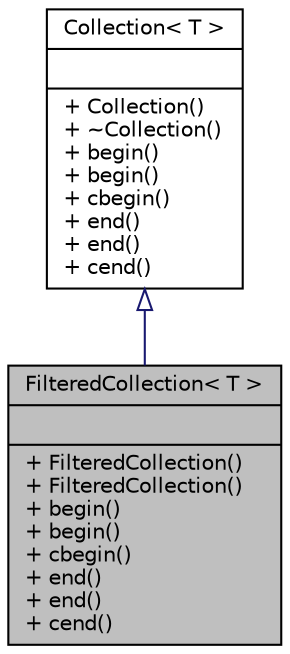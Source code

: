 digraph "FilteredCollection&lt; T &gt;"
{
 // INTERACTIVE_SVG=YES
  edge [fontname="Helvetica",fontsize="10",labelfontname="Helvetica",labelfontsize="10"];
  node [fontname="Helvetica",fontsize="10",shape=record];
  Node2 [label="{FilteredCollection\< T \>\n||+ FilteredCollection()\l+ FilteredCollection()\l+ begin()\l+ begin()\l+ cbegin()\l+ end()\l+ end()\l+ cend()\l}",height=0.2,width=0.4,color="black", fillcolor="grey75", style="filled", fontcolor="black"];
  Node3 -> Node2 [dir="back",color="midnightblue",fontsize="10",style="solid",arrowtail="onormal",fontname="Helvetica"];
  Node3 [label="{Collection\< T \>\n||+ Collection()\l+ ~Collection()\l+ begin()\l+ begin()\l+ cbegin()\l+ end()\l+ end()\l+ cend()\l}",height=0.2,width=0.4,color="black", fillcolor="white", style="filled",URL="$class_collection.html"];
}
